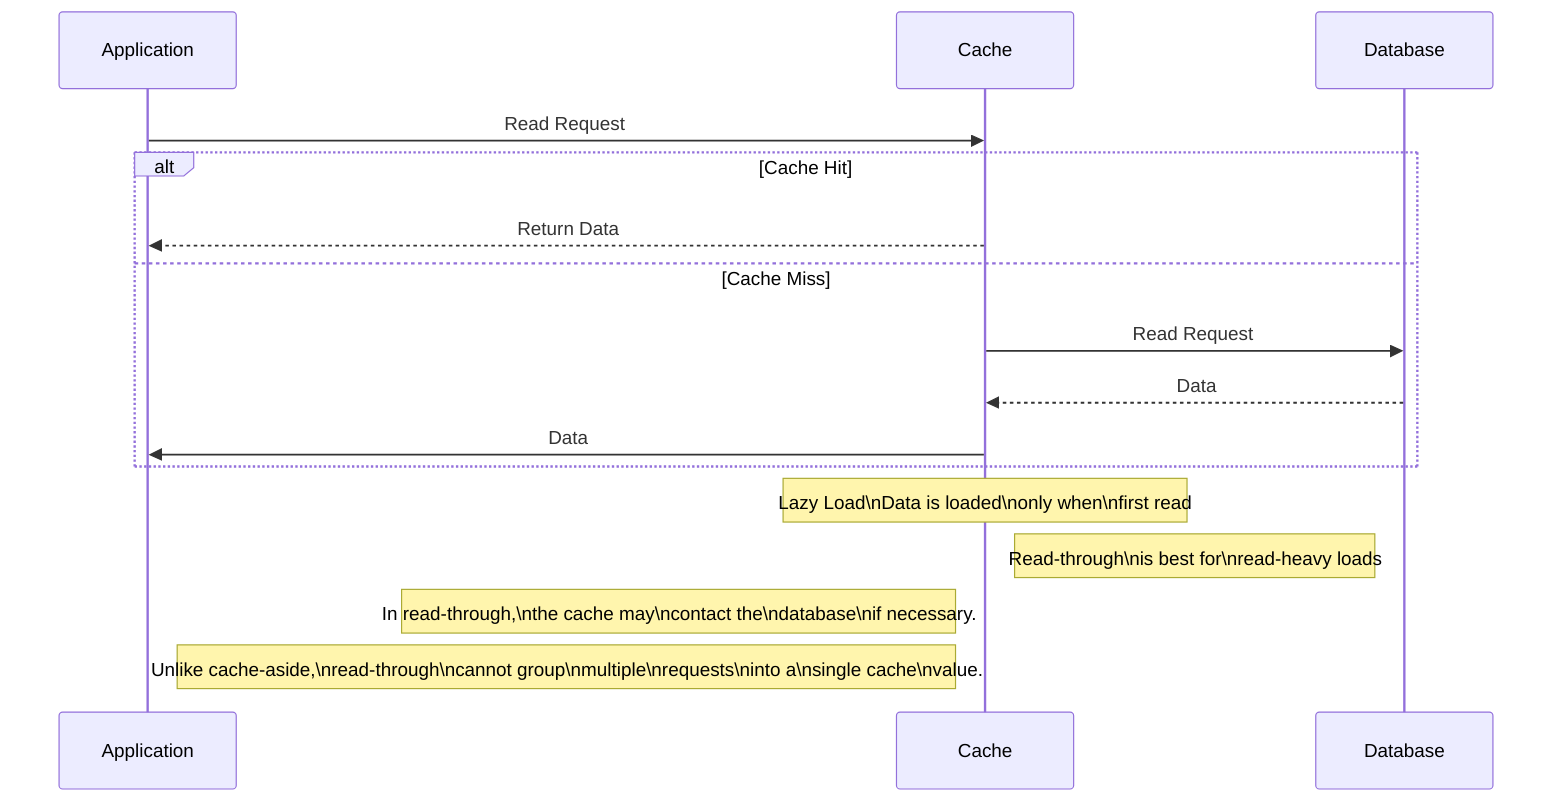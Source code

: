 sequenceDiagram
    participant App as Application
    participant Cache as Cache
    participant DB as Database

    App ->> Cache: Read Request
    alt Cache Hit
        Cache -->> App: Return Data
    else Cache Miss
        Cache ->> DB: Read Request
        DB -->> Cache: Data
        Cache ->> App: Data
    end

    note over Cache: Lazy Load\nData is loaded\nonly when\nfirst read

    note right of Cache: Read-through\nis best for\nread-heavy loads

    note left of Cache: In read-through,\nthe cache may\ncontact the\ndatabase\nif necessary.

    note left of Cache: Unlike cache-aside,\nread-through\ncannot group\nmultiple\nrequests\ninto a\nsingle cache\nvalue.